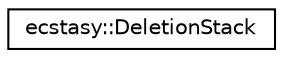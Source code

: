 digraph "Graphical Class Hierarchy"
{
 // LATEX_PDF_SIZE
  edge [fontname="Helvetica",fontsize="10",labelfontname="Helvetica",labelfontsize="10"];
  node [fontname="Helvetica",fontsize="10",shape=record];
  rankdir="LR";
  Node0 [label="ecstasy::DeletionStack",height=0.2,width=0.4,color="black", fillcolor="white", style="filled",URL="$classecstasy_1_1_deletion_stack.html",tooltip="Helper to manage entity deletion safely within an iteration."];
}
